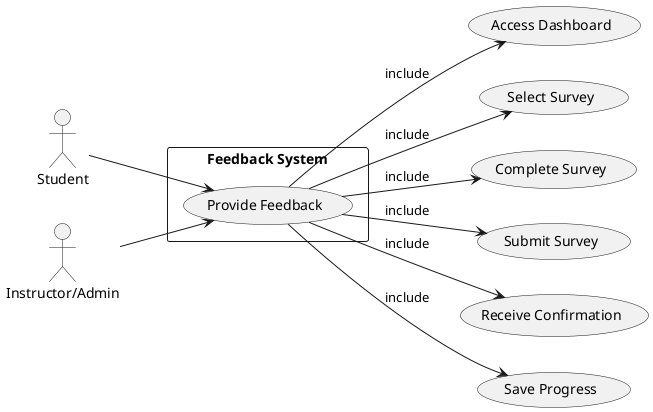 @startuml provide_feedback_usecase

left to right direction

actor Student
actor "Instructor/Admin" as reviewer

rectangle "Feedback System" {
  usecase "Provide Feedback" as UC_Main
}

Student --> UC_Main
reviewer --> UC_Main
'Included use cases representing steps in the feedback process
  usecase "Access Dashboard" as UC_Dashboard
  usecase "Select Survey" as UC_Select
  usecase "Complete Survey" as UC_Complete
  usecase "Submit Survey" as UC_Submit
  usecase "Receive Confirmation" as UC_Confirm
  usecase "Save Progress" as UC_Save

  UC_Main --> UC_Dashboard : include
  UC_Main --> UC_Select : include
  UC_Main --> UC_Complete : include
  UC_Main --> UC_Submit : include
  UC_Main --> UC_Confirm : include
  UC_Main --> UC_Save : include

@enduml